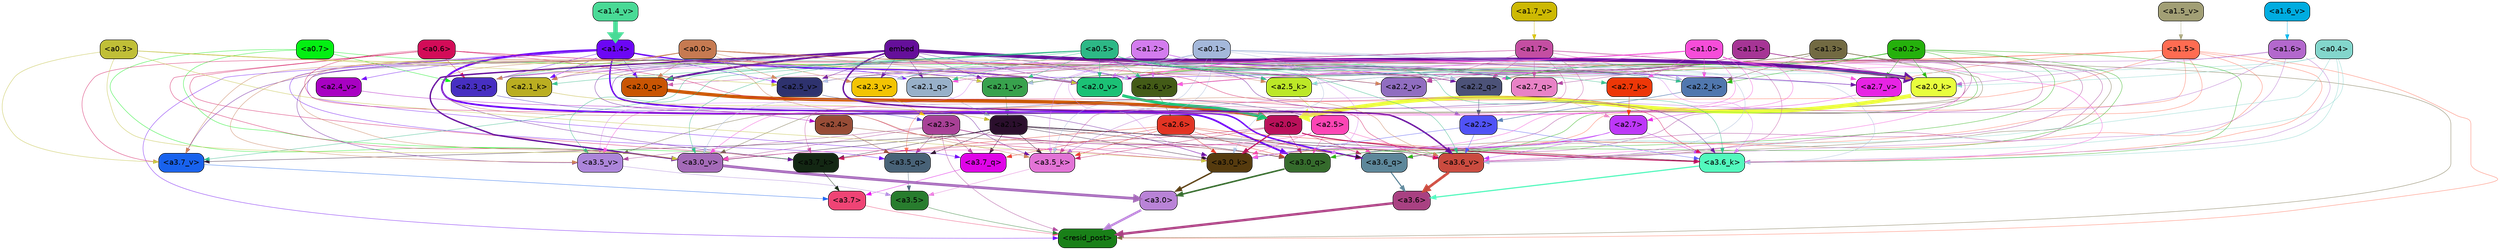 strict digraph "" {
	graph [bgcolor=transparent,
		layout=dot,
		overlap=false,
		splines=true
	];
	"<a3.7>"	[color=black,
		fillcolor="#ef4475",
		fontname=Helvetica,
		shape=box,
		style="filled, rounded"];
	"<resid_post>"	[color=black,
		fillcolor="#198018",
		fontname=Helvetica,
		shape=box,
		style="filled, rounded"];
	"<a3.7>" -> "<resid_post>"	[color="#ef4475",
		penwidth=0.6239100098609924];
	"<a3.6>"	[color=black,
		fillcolor="#a94182",
		fontname=Helvetica,
		shape=box,
		style="filled, rounded"];
	"<a3.6>" -> "<resid_post>"	[color="#a94182",
		penwidth=4.569062113761902];
	"<a3.5>"	[color=black,
		fillcolor="#287d2e",
		fontname=Helvetica,
		shape=box,
		style="filled, rounded"];
	"<a3.5>" -> "<resid_post>"	[color="#287d2e",
		penwidth=0.6];
	"<a3.0>"	[color=black,
		fillcolor="#b983d7",
		fontname=Helvetica,
		shape=box,
		style="filled, rounded"];
	"<a3.0>" -> "<resid_post>"	[color="#b983d7",
		penwidth=4.283544182777405];
	"<a2.3>"	[color=black,
		fillcolor="#a84096",
		fontname=Helvetica,
		shape=box,
		style="filled, rounded"];
	"<a2.3>" -> "<resid_post>"	[color="#a84096",
		penwidth=0.6];
	"<a3.7_q>"	[color=black,
		fillcolor="#df04e7",
		fontname=Helvetica,
		shape=box,
		style="filled, rounded"];
	"<a2.3>" -> "<a3.7_q>"	[color="#a84096",
		penwidth=0.6];
	"<a3.6_q>"	[color=black,
		fillcolor="#5d879a",
		fontname=Helvetica,
		shape=box,
		style="filled, rounded"];
	"<a2.3>" -> "<a3.6_q>"	[color="#a84096",
		penwidth=0.6];
	"<a3.5_q>"	[color=black,
		fillcolor="#486277",
		fontname=Helvetica,
		shape=box,
		style="filled, rounded"];
	"<a2.3>" -> "<a3.5_q>"	[color="#a84096",
		penwidth=0.6];
	"<a3.0_q>"	[color=black,
		fillcolor="#356b2c",
		fontname=Helvetica,
		shape=box,
		style="filled, rounded"];
	"<a2.3>" -> "<a3.0_q>"	[color="#a84096",
		penwidth=0.6];
	"<a3.0_k>"	[color=black,
		fillcolor="#563b0e",
		fontname=Helvetica,
		shape=box,
		style="filled, rounded"];
	"<a2.3>" -> "<a3.0_k>"	[color="#a84096",
		penwidth=0.6];
	"<a3.6_v>"	[color=black,
		fillcolor="#ca4b3f",
		fontname=Helvetica,
		shape=box,
		style="filled, rounded"];
	"<a2.3>" -> "<a3.6_v>"	[color="#a84096",
		penwidth=0.6];
	"<a3.5_v>"	[color=black,
		fillcolor="#ac85da",
		fontname=Helvetica,
		shape=box,
		style="filled, rounded"];
	"<a2.3>" -> "<a3.5_v>"	[color="#a84096",
		penwidth=0.6];
	"<a3.0_v>"	[color=black,
		fillcolor="#a46ab8",
		fontname=Helvetica,
		shape=box,
		style="filled, rounded"];
	"<a2.3>" -> "<a3.0_v>"	[color="#a84096",
		penwidth=0.6];
	"<a1.5>"	[color=black,
		fillcolor="#ff6c52",
		fontname=Helvetica,
		shape=box,
		style="filled, rounded"];
	"<a1.5>" -> "<resid_post>"	[color="#ff6c52",
		penwidth=0.6];
	"<a1.5>" -> "<a3.6_q>"	[color="#ff6c52",
		penwidth=0.6];
	"<a1.5>" -> "<a3.5_q>"	[color="#ff6c52",
		penwidth=0.6];
	"<a1.5>" -> "<a3.0_q>"	[color="#ff6c52",
		penwidth=0.6];
	"<a3.6_k>"	[color=black,
		fillcolor="#52f9bd",
		fontname=Helvetica,
		shape=box,
		style="filled, rounded"];
	"<a1.5>" -> "<a3.6_k>"	[color="#ff6c52",
		penwidth=0.6];
	"<a1.5>" -> "<a3.0_k>"	[color="#ff6c52",
		penwidth=0.6];
	"<a2.2_q>"	[color=black,
		fillcolor="#4c5278",
		fontname=Helvetica,
		shape=box,
		style="filled, rounded"];
	"<a1.5>" -> "<a2.2_q>"	[color="#ff6c52",
		penwidth=0.6];
	"<a2.7_v>"	[color=black,
		fillcolor="#e723e4",
		fontname=Helvetica,
		shape=box,
		style="filled, rounded"];
	"<a1.5>" -> "<a2.7_v>"	[color="#ff6c52",
		penwidth=0.6];
	"<a2.6_v>"	[color=black,
		fillcolor="#435b17",
		fontname=Helvetica,
		shape=box,
		style="filled, rounded"];
	"<a1.5>" -> "<a2.6_v>"	[color="#ff6c52",
		penwidth=0.6];
	"<a2.1_v>"	[color=black,
		fillcolor="#38a24d",
		fontname=Helvetica,
		shape=box,
		style="filled, rounded"];
	"<a1.5>" -> "<a2.1_v>"	[color="#ff6c52",
		penwidth=0.6];
	"<a1.4>"	[color=black,
		fillcolor="#6c06f5",
		fontname=Helvetica,
		shape=box,
		style="filled, rounded"];
	"<a1.4>" -> "<resid_post>"	[color="#6c06f5",
		penwidth=0.6];
	"<a1.4>" -> "<a3.7_q>"	[color="#6c06f5",
		penwidth=0.6];
	"<a1.4>" -> "<a3.6_q>"	[color="#6c06f5",
		penwidth=2.7536282539367676];
	"<a1.4>" -> "<a3.5_q>"	[color="#6c06f5",
		penwidth=0.6];
	"<a1.4>" -> "<a3.0_q>"	[color="#6c06f5",
		penwidth=3.3369133472442627];
	"<a2.3_q>"	[color=black,
		fillcolor="#472fc2",
		fontname=Helvetica,
		shape=box,
		style="filled, rounded"];
	"<a1.4>" -> "<a2.3_q>"	[color="#6c06f5",
		penwidth=0.6];
	"<a1.4>" -> "<a2.2_q>"	[color="#6c06f5",
		penwidth=0.6];
	"<a2.1_q>"	[color=black,
		fillcolor="#98b0c9",
		fontname=Helvetica,
		shape=box,
		style="filled, rounded"];
	"<a1.4>" -> "<a2.1_q>"	[color="#6c06f5",
		penwidth=0.6];
	"<a2.0_q>"	[color=black,
		fillcolor="#c95503",
		fontname=Helvetica,
		shape=box,
		style="filled, rounded"];
	"<a1.4>" -> "<a2.0_q>"	[color="#6c06f5",
		penwidth=0.6];
	"<a2.1_k>"	[color=black,
		fillcolor="#baae21",
		fontname=Helvetica,
		shape=box,
		style="filled, rounded"];
	"<a1.4>" -> "<a2.1_k>"	[color="#6c06f5",
		penwidth=0.6];
	"<a1.4>" -> "<a2.7_v>"	[color="#6c06f5",
		penwidth=0.6];
	"<a1.4>" -> "<a2.6_v>"	[color="#6c06f5",
		penwidth=0.6];
	"<a2.5_v>"	[color=black,
		fillcolor="#2e326e",
		fontname=Helvetica,
		shape=box,
		style="filled, rounded"];
	"<a1.4>" -> "<a2.5_v>"	[color="#6c06f5",
		penwidth=0.6];
	"<a2.4_v>"	[color=black,
		fillcolor="#a801c2",
		fontname=Helvetica,
		shape=box,
		style="filled, rounded"];
	"<a1.4>" -> "<a2.4_v>"	[color="#6c06f5",
		penwidth=0.6];
	"<a1.4>" -> "<a2.1_v>"	[color="#6c06f5",
		penwidth=0.6];
	"<a2.0_v>"	[color=black,
		fillcolor="#1bc175",
		fontname=Helvetica,
		shape=box,
		style="filled, rounded"];
	"<a1.4>" -> "<a2.0_v>"	[color="#6c06f5",
		penwidth=2.2818827629089355];
	"<a1.3>"	[color=black,
		fillcolor="#726a42",
		fontname=Helvetica,
		shape=box,
		style="filled, rounded"];
	"<a1.3>" -> "<resid_post>"	[color="#726a42",
		penwidth=0.6];
	"<a1.3>" -> "<a3.6_v>"	[color="#726a42",
		penwidth=0.6];
	"<a1.3>" -> "<a3.5_v>"	[color="#726a42",
		penwidth=0.6];
	"<a1.3>" -> "<a3.0_v>"	[color="#726a42",
		penwidth=0.6];
	"<a1.3>" -> "<a2.2_q>"	[color="#726a42",
		penwidth=0.6];
	"<a1.3>" -> "<a2.1_q>"	[color="#726a42",
		penwidth=0.6];
	"<a2.2_k>"	[color=black,
		fillcolor="#5077ae",
		fontname=Helvetica,
		shape=box,
		style="filled, rounded"];
	"<a1.3>" -> "<a2.2_k>"	[color="#726a42",
		penwidth=0.6];
	"<a1.3>" -> "<a2.5_v>"	[color="#726a42",
		penwidth=0.6];
	"<a3.7_q>" -> "<a3.7>"	[color="#df04e7",
		penwidth=0.6];
	"<a3.6_q>" -> "<a3.6>"	[color="#5d879a",
		penwidth=2.0344843566417694];
	"<a3.5_q>" -> "<a3.5>"	[color="#486277",
		penwidth=0.6];
	"<a3.0_q>" -> "<a3.0>"	[color="#356b2c",
		penwidth=2.863015294075012];
	"<a3.7_k>"	[color=black,
		fillcolor="#132713",
		fontname=Helvetica,
		shape=box,
		style="filled, rounded"];
	"<a3.7_k>" -> "<a3.7>"	[color="#132713",
		penwidth=0.6];
	"<a3.6_k>" -> "<a3.6>"	[color="#52f9bd",
		penwidth=2.1770318150520325];
	"<a3.5_k>"	[color=black,
		fillcolor="#e273d6",
		fontname=Helvetica,
		shape=box,
		style="filled, rounded"];
	"<a3.5_k>" -> "<a3.5>"	[color="#e273d6",
		penwidth=0.6];
	"<a3.0_k>" -> "<a3.0>"	[color="#563b0e",
		penwidth=2.6323853135108948];
	"<a3.7_v>"	[color=black,
		fillcolor="#1862ed",
		fontname=Helvetica,
		shape=box,
		style="filled, rounded"];
	"<a3.7_v>" -> "<a3.7>"	[color="#1862ed",
		penwidth=0.6];
	"<a3.6_v>" -> "<a3.6>"	[color="#ca4b3f",
		penwidth=4.972373723983765];
	"<a3.5_v>" -> "<a3.5>"	[color="#ac85da",
		penwidth=0.6];
	"<a3.0_v>" -> "<a3.0>"	[color="#a46ab8",
		penwidth=5.1638524532318115];
	"<a2.6>"	[color=black,
		fillcolor="#e23423",
		fontname=Helvetica,
		shape=box,
		style="filled, rounded"];
	"<a2.6>" -> "<a3.7_q>"	[color="#e23423",
		penwidth=0.6];
	"<a2.6>" -> "<a3.6_q>"	[color="#e23423",
		penwidth=0.6];
	"<a2.6>" -> "<a3.0_q>"	[color="#e23423",
		penwidth=0.6];
	"<a2.6>" -> "<a3.7_k>"	[color="#e23423",
		penwidth=0.6];
	"<a2.6>" -> "<a3.6_k>"	[color="#e23423",
		penwidth=0.6];
	"<a2.6>" -> "<a3.5_k>"	[color="#e23423",
		penwidth=0.6];
	"<a2.6>" -> "<a3.0_k>"	[color="#e23423",
		penwidth=0.6];
	"<a2.1>"	[color=black,
		fillcolor="#2b0f2d",
		fontname=Helvetica,
		shape=box,
		style="filled, rounded"];
	"<a2.1>" -> "<a3.7_q>"	[color="#2b0f2d",
		penwidth=0.6];
	"<a2.1>" -> "<a3.6_q>"	[color="#2b0f2d",
		penwidth=0.6];
	"<a2.1>" -> "<a3.5_q>"	[color="#2b0f2d",
		penwidth=0.6];
	"<a2.1>" -> "<a3.0_q>"	[color="#2b0f2d",
		penwidth=0.6];
	"<a2.1>" -> "<a3.7_k>"	[color="#2b0f2d",
		penwidth=0.6];
	"<a2.1>" -> "<a3.6_k>"	[color="#2b0f2d",
		penwidth=0.6];
	"<a2.1>" -> "<a3.5_k>"	[color="#2b0f2d",
		penwidth=0.6];
	"<a2.1>" -> "<a3.0_k>"	[color="#2b0f2d",
		penwidth=0.6];
	"<a2.1>" -> "<a3.7_v>"	[color="#2b0f2d",
		penwidth=0.6];
	"<a2.1>" -> "<a3.6_v>"	[color="#2b0f2d",
		penwidth=0.6];
	"<a2.1>" -> "<a3.0_v>"	[color="#2b0f2d",
		penwidth=0.6];
	"<a2.7>"	[color=black,
		fillcolor="#bd37f8",
		fontname=Helvetica,
		shape=box,
		style="filled, rounded"];
	"<a2.7>" -> "<a3.6_q>"	[color="#bd37f8",
		penwidth=0.6];
	"<a2.7>" -> "<a3.0_q>"	[color="#bd37f8",
		penwidth=0.6];
	"<a2.7>" -> "<a3.6_k>"	[color="#bd37f8",
		penwidth=0.6];
	"<a2.7>" -> "<a3.0_k>"	[color="#bd37f8",
		penwidth=0.6];
	"<a2.7>" -> "<a3.6_v>"	[color="#bd37f8",
		penwidth=0.6];
	"<a2.5>"	[color=black,
		fillcolor="#fc45b5",
		fontname=Helvetica,
		shape=box,
		style="filled, rounded"];
	"<a2.5>" -> "<a3.6_q>"	[color="#fc45b5",
		penwidth=0.6];
	"<a2.5>" -> "<a3.0_q>"	[color="#fc45b5",
		penwidth=0.6];
	"<a2.5>" -> "<a3.0_k>"	[color="#fc45b5",
		penwidth=0.6];
	"<a2.5>" -> "<a3.6_v>"	[color="#fc45b5",
		penwidth=0.6];
	"<a2.5>" -> "<a3.0_v>"	[color="#fc45b5",
		penwidth=0.6];
	"<a2.0>"	[color=black,
		fillcolor="#ba105a",
		fontname=Helvetica,
		shape=box,
		style="filled, rounded"];
	"<a2.0>" -> "<a3.6_q>"	[color="#ba105a",
		penwidth=0.6];
	"<a2.0>" -> "<a3.0_q>"	[color="#ba105a",
		penwidth=0.6];
	"<a2.0>" -> "<a3.7_k>"	[color="#ba105a",
		penwidth=0.6];
	"<a2.0>" -> "<a3.6_k>"	[color="#ba105a",
		penwidth=1.7047871947288513];
	"<a2.0>" -> "<a3.5_k>"	[color="#ba105a",
		penwidth=0.6];
	"<a2.0>" -> "<a3.0_k>"	[color="#ba105a",
		penwidth=2.239806979894638];
	"<a1.1>"	[color=black,
		fillcolor="#a63595",
		fontname=Helvetica,
		shape=box,
		style="filled, rounded"];
	"<a1.1>" -> "<a3.6_q>"	[color="#a63595",
		penwidth=0.6];
	"<a1.1>" -> "<a3.0_q>"	[color="#a63595",
		penwidth=0.6];
	"<a1.1>" -> "<a3.0_k>"	[color="#a63595",
		penwidth=0.6];
	"<a1.1>" -> "<a3.6_v>"	[color="#a63595",
		penwidth=0.6];
	"<a2.7_q>"	[color=black,
		fillcolor="#e882c6",
		fontname=Helvetica,
		shape=box,
		style="filled, rounded"];
	"<a1.1>" -> "<a2.7_q>"	[color="#a63595",
		penwidth=0.6];
	"<a2.5_k>"	[color=black,
		fillcolor="#bce827",
		fontname=Helvetica,
		shape=box,
		style="filled, rounded"];
	"<a1.1>" -> "<a2.5_k>"	[color="#a63595",
		penwidth=0.6];
	"<a2.0_k>"	[color=black,
		fillcolor="#e8fe3d",
		fontname=Helvetica,
		shape=box,
		style="filled, rounded"];
	"<a1.1>" -> "<a2.0_k>"	[color="#a63595",
		penwidth=0.6];
	"<a1.1>" -> "<a2.6_v>"	[color="#a63595",
		penwidth=0.6];
	"<a2.2_v>"	[color=black,
		fillcolor="#906dc0",
		fontname=Helvetica,
		shape=box,
		style="filled, rounded"];
	"<a1.1>" -> "<a2.2_v>"	[color="#a63595",
		penwidth=0.6];
	"<a1.1>" -> "<a2.1_v>"	[color="#a63595",
		penwidth=0.6];
	"<a1.1>" -> "<a2.0_v>"	[color="#a63595",
		penwidth=0.6];
	"<a0.4>"	[color=black,
		fillcolor="#83d6cc",
		fontname=Helvetica,
		shape=box,
		style="filled, rounded"];
	"<a0.4>" -> "<a3.6_q>"	[color="#83d6cc",
		penwidth=0.6];
	"<a0.4>" -> "<a3.0_q>"	[color="#83d6cc",
		penwidth=0.6];
	"<a0.4>" -> "<a3.6_k>"	[color="#83d6cc",
		penwidth=0.6];
	"<a0.4>" -> "<a2.5_k>"	[color="#83d6cc",
		penwidth=0.6];
	"<a0.4>" -> "<a2.0_k>"	[color="#83d6cc",
		penwidth=0.6];
	"<a0.2>"	[color=black,
		fillcolor="#25b10c",
		fontname=Helvetica,
		shape=box,
		style="filled, rounded"];
	"<a0.2>" -> "<a3.6_q>"	[color="#25b10c",
		penwidth=0.6];
	"<a0.2>" -> "<a3.0_q>"	[color="#25b10c",
		penwidth=0.6];
	"<a0.2>" -> "<a3.6_k>"	[color="#25b10c",
		penwidth=0.6];
	"<a0.2>" -> "<a3.0_k>"	[color="#25b10c",
		penwidth=0.6];
	"<a0.2>" -> "<a2.2_q>"	[color="#25b10c",
		penwidth=0.6];
	"<a0.2>" -> "<a2.2_k>"	[color="#25b10c",
		penwidth=0.6];
	"<a0.2>" -> "<a2.0_k>"	[color="#25b10c",
		penwidth=0.6];
	"<a0.2>" -> "<a2.7_v>"	[color="#25b10c",
		penwidth=0.6];
	"<a0.2>" -> "<a2.1_v>"	[color="#25b10c",
		penwidth=0.6];
	"<a0.2>" -> "<a2.0_v>"	[color="#25b10c",
		penwidth=0.6];
	"<a2.4>"	[color=black,
		fillcolor="#974c36",
		fontname=Helvetica,
		shape=box,
		style="filled, rounded"];
	"<a2.4>" -> "<a3.5_q>"	[color="#974c36",
		penwidth=0.6];
	"<a2.4>" -> "<a3.0_q>"	[color="#974c36",
		penwidth=0.6];
	"<a1.2>"	[color=black,
		fillcolor="#d37cee",
		fontname=Helvetica,
		shape=box,
		style="filled, rounded"];
	"<a1.2>" -> "<a3.0_q>"	[color="#d37cee",
		penwidth=0.6];
	"<a1.2>" -> "<a3.6_k>"	[color="#d37cee",
		penwidth=0.6];
	"<a1.2>" -> "<a3.5_k>"	[color="#d37cee",
		penwidth=0.6];
	"<a1.2>" -> "<a3.0_k>"	[color="#d37cee",
		penwidth=0.6];
	"<a1.2>" -> "<a3.5_v>"	[color="#d37cee",
		penwidth=0.6];
	"<a1.2>" -> "<a2.7_q>"	[color="#d37cee",
		penwidth=0.6];
	"<a1.2>" -> "<a2.2_q>"	[color="#d37cee",
		penwidth=0.6];
	"<a1.2>" -> "<a2.2_k>"	[color="#d37cee",
		penwidth=0.6];
	"<a1.2>" -> "<a2.6_v>"	[color="#d37cee",
		penwidth=0.6];
	"<a1.2>" -> "<a2.5_v>"	[color="#d37cee",
		penwidth=0.6];
	"<a2.3_v>"	[color=black,
		fillcolor="#f3c403",
		fontname=Helvetica,
		shape=box,
		style="filled, rounded"];
	"<a1.2>" -> "<a2.3_v>"	[color="#d37cee",
		penwidth=0.6];
	"<a1.2>" -> "<a2.0_v>"	[color="#d37cee",
		penwidth=0.6];
	"<a1.7>"	[color=black,
		fillcolor="#c44ea2",
		fontname=Helvetica,
		shape=box,
		style="filled, rounded"];
	"<a1.7>" -> "<a3.7_k>"	[color="#c44ea2",
		penwidth=0.6];
	"<a1.7>" -> "<a3.5_k>"	[color="#c44ea2",
		penwidth=0.6];
	"<a1.7>" -> "<a3.6_v>"	[color="#c44ea2",
		penwidth=0.6];
	"<a1.7>" -> "<a2.7_q>"	[color="#c44ea2",
		penwidth=0.6];
	"<a1.7>" -> "<a2.2_q>"	[color="#c44ea2",
		penwidth=0.6];
	"<a1.7>" -> "<a2.0_q>"	[color="#c44ea2",
		penwidth=0.6];
	"<a1.7>" -> "<a2.2_k>"	[color="#c44ea2",
		penwidth=0.6];
	"<a1.7>" -> "<a2.0_k>"	[color="#c44ea2",
		penwidth=0.6];
	"<a1.7>" -> "<a2.5_v>"	[color="#c44ea2",
		penwidth=0.6];
	"<a1.7>" -> "<a2.3_v>"	[color="#c44ea2",
		penwidth=0.6];
	"<a1.7>" -> "<a2.2_v>"	[color="#c44ea2",
		penwidth=0.6];
	"<a0.7>"	[color=black,
		fillcolor="#04ef12",
		fontname=Helvetica,
		shape=box,
		style="filled, rounded"];
	"<a0.7>" -> "<a3.7_k>"	[color="#04ef12",
		penwidth=0.6];
	"<a0.7>" -> "<a3.0_v>"	[color="#04ef12",
		penwidth=0.6];
	"<a0.7>" -> "<a2.3_q>"	[color="#04ef12",
		penwidth=0.6];
	"<a0.7>" -> "<a2.2_q>"	[color="#04ef12",
		penwidth=0.6];
	"<a0.6>"	[color=black,
		fillcolor="#d30c58",
		fontname=Helvetica,
		shape=box,
		style="filled, rounded"];
	"<a0.6>" -> "<a3.7_k>"	[color="#d30c58",
		penwidth=0.6];
	"<a0.6>" -> "<a3.6_k>"	[color="#d30c58",
		penwidth=0.6];
	"<a0.6>" -> "<a3.0_k>"	[color="#d30c58",
		penwidth=0.6];
	"<a0.6>" -> "<a3.7_v>"	[color="#d30c58",
		penwidth=0.6];
	"<a0.6>" -> "<a3.6_v>"	[color="#d30c58",
		penwidth=0.6];
	"<a0.6>" -> "<a3.0_v>"	[color="#d30c58",
		penwidth=0.6];
	"<a0.6>" -> "<a2.3_q>"	[color="#d30c58",
		penwidth=0.6];
	"<a0.6>" -> "<a2.2_q>"	[color="#d30c58",
		penwidth=0.6];
	embed	[color=black,
		fillcolor="#650f9a",
		fontname=Helvetica,
		shape=box,
		style="filled, rounded"];
	embed -> "<a3.7_k>"	[color="#650f9a",
		penwidth=0.6];
	embed -> "<a3.6_k>"	[color="#650f9a",
		penwidth=0.6];
	embed -> "<a3.5_k>"	[color="#650f9a",
		penwidth=0.6];
	embed -> "<a3.0_k>"	[color="#650f9a",
		penwidth=0.6];
	embed -> "<a3.7_v>"	[color="#650f9a",
		penwidth=0.6];
	embed -> "<a3.6_v>"	[color="#650f9a",
		penwidth=2.7369276881217957];
	embed -> "<a3.5_v>"	[color="#650f9a",
		penwidth=0.6];
	embed -> "<a3.0_v>"	[color="#650f9a",
		penwidth=2.5778204202651978];
	embed -> "<a2.7_q>"	[color="#650f9a",
		penwidth=0.6];
	embed -> "<a2.3_q>"	[color="#650f9a",
		penwidth=0.6];
	embed -> "<a2.2_q>"	[color="#650f9a",
		penwidth=0.6];
	embed -> "<a2.1_q>"	[color="#650f9a",
		penwidth=0.6];
	embed -> "<a2.0_q>"	[color="#650f9a",
		penwidth=3.459219217300415];
	embed -> "<a2.5_k>"	[color="#650f9a",
		penwidth=0.6];
	embed -> "<a2.2_k>"	[color="#650f9a",
		penwidth=0.6363201141357422];
	embed -> "<a2.1_k>"	[color="#650f9a",
		penwidth=0.6];
	embed -> "<a2.0_k>"	[color="#650f9a",
		penwidth=6.407642982900143];
	embed -> "<a2.7_v>"	[color="#650f9a",
		penwidth=0.6];
	embed -> "<a2.6_v>"	[color="#650f9a",
		penwidth=0.6];
	embed -> "<a2.5_v>"	[color="#650f9a",
		penwidth=0.6];
	embed -> "<a2.3_v>"	[color="#650f9a",
		penwidth=0.6];
	embed -> "<a2.2_v>"	[color="#650f9a",
		penwidth=0.6175012588500977];
	embed -> "<a2.1_v>"	[color="#650f9a",
		penwidth=0.6];
	embed -> "<a2.0_v>"	[color="#650f9a",
		penwidth=0.6];
	"<a2.2>"	[color=black,
		fillcolor="#5052f6",
		fontname=Helvetica,
		shape=box,
		style="filled, rounded"];
	"<a2.2>" -> "<a3.6_k>"	[color="#5052f6",
		penwidth=0.6];
	"<a2.2>" -> "<a3.0_k>"	[color="#5052f6",
		penwidth=0.6];
	"<a2.2>" -> "<a3.6_v>"	[color="#5052f6",
		penwidth=0.6];
	"<a1.6>"	[color=black,
		fillcolor="#b368cd",
		fontname=Helvetica,
		shape=box,
		style="filled, rounded"];
	"<a1.6>" -> "<a3.6_k>"	[color="#b368cd",
		penwidth=0.6];
	"<a1.6>" -> "<a3.5_k>"	[color="#b368cd",
		penwidth=0.6];
	"<a1.6>" -> "<a3.6_v>"	[color="#b368cd",
		penwidth=0.6];
	"<a1.6>" -> "<a2.0_k>"	[color="#b368cd",
		penwidth=0.6];
	"<a1.6>" -> "<a2.0_v>"	[color="#b368cd",
		penwidth=0.6];
	"<a1.0>"	[color=black,
		fillcolor="#f64dd9",
		fontname=Helvetica,
		shape=box,
		style="filled, rounded"];
	"<a1.0>" -> "<a3.6_k>"	[color="#f64dd9",
		penwidth=0.6];
	"<a1.0>" -> "<a3.0_k>"	[color="#f64dd9",
		penwidth=0.6];
	"<a1.0>" -> "<a3.6_v>"	[color="#f64dd9",
		penwidth=0.6];
	"<a1.0>" -> "<a3.5_v>"	[color="#f64dd9",
		penwidth=0.6];
	"<a1.0>" -> "<a3.0_v>"	[color="#f64dd9",
		penwidth=0.6];
	"<a1.0>" -> "<a2.3_q>"	[color="#f64dd9",
		penwidth=0.6];
	"<a1.0>" -> "<a2.2_q>"	[color="#f64dd9",
		penwidth=0.6];
	"<a1.0>" -> "<a2.1_q>"	[color="#f64dd9",
		penwidth=0.6];
	"<a2.7_k>"	[color=black,
		fillcolor="#ed3707",
		fontname=Helvetica,
		shape=box,
		style="filled, rounded"];
	"<a1.0>" -> "<a2.7_k>"	[color="#f64dd9",
		penwidth=0.6];
	"<a1.0>" -> "<a2.2_k>"	[color="#f64dd9",
		penwidth=0.6];
	"<a1.0>" -> "<a2.0_k>"	[color="#f64dd9",
		penwidth=0.6];
	"<a1.0>" -> "<a2.7_v>"	[color="#f64dd9",
		penwidth=0.6];
	"<a1.0>" -> "<a2.6_v>"	[color="#f64dd9",
		penwidth=0.6];
	"<a1.0>" -> "<a2.0_v>"	[color="#f64dd9",
		penwidth=1.2978954315185547];
	"<a0.5>"	[color=black,
		fillcolor="#2db886",
		fontname=Helvetica,
		shape=box,
		style="filled, rounded"];
	"<a0.5>" -> "<a3.6_k>"	[color="#2db886",
		penwidth=0.6];
	"<a0.5>" -> "<a3.7_v>"	[color="#2db886",
		penwidth=0.6];
	"<a0.5>" -> "<a3.6_v>"	[color="#2db886",
		penwidth=0.6];
	"<a0.5>" -> "<a3.5_v>"	[color="#2db886",
		penwidth=0.6];
	"<a0.5>" -> "<a3.0_v>"	[color="#2db886",
		penwidth=0.6];
	"<a0.5>" -> "<a2.7_q>"	[color="#2db886",
		penwidth=0.6];
	"<a0.5>" -> "<a2.3_q>"	[color="#2db886",
		penwidth=0.6];
	"<a0.5>" -> "<a2.2_q>"	[color="#2db886",
		penwidth=0.6];
	"<a0.5>" -> "<a2.1_q>"	[color="#2db886",
		penwidth=0.6];
	"<a0.5>" -> "<a2.0_q>"	[color="#2db886",
		penwidth=0.6];
	"<a0.5>" -> "<a2.7_k>"	[color="#2db886",
		penwidth=0.6];
	"<a0.5>" -> "<a2.5_k>"	[color="#2db886",
		penwidth=0.6];
	"<a0.5>" -> "<a2.2_k>"	[color="#2db886",
		penwidth=0.6];
	"<a0.5>" -> "<a2.1_k>"	[color="#2db886",
		penwidth=0.6];
	"<a0.5>" -> "<a2.0_k>"	[color="#2db886",
		penwidth=0.7721366882324219];
	"<a0.5>" -> "<a2.6_v>"	[color="#2db886",
		penwidth=0.6];
	"<a0.5>" -> "<a2.3_v>"	[color="#2db886",
		penwidth=0.6];
	"<a0.5>" -> "<a2.1_v>"	[color="#2db886",
		penwidth=0.6];
	"<a0.5>" -> "<a2.0_v>"	[color="#2db886",
		penwidth=0.6];
	"<a0.1>"	[color=black,
		fillcolor="#a4b8da",
		fontname=Helvetica,
		shape=box,
		style="filled, rounded"];
	"<a0.1>" -> "<a3.6_k>"	[color="#a4b8da",
		penwidth=0.6];
	"<a0.1>" -> "<a3.5_k>"	[color="#a4b8da",
		penwidth=0.6];
	"<a0.1>" -> "<a3.0_k>"	[color="#a4b8da",
		penwidth=0.6];
	"<a0.1>" -> "<a3.6_v>"	[color="#a4b8da",
		penwidth=0.6];
	"<a0.1>" -> "<a3.0_v>"	[color="#a4b8da",
		penwidth=0.6];
	"<a0.1>" -> "<a2.3_q>"	[color="#a4b8da",
		penwidth=0.6];
	"<a0.1>" -> "<a2.2_q>"	[color="#a4b8da",
		penwidth=0.6];
	"<a0.1>" -> "<a2.2_k>"	[color="#a4b8da",
		penwidth=0.6];
	"<a0.1>" -> "<a2.0_k>"	[color="#a4b8da",
		penwidth=0.6];
	"<a0.1>" -> "<a2.5_v>"	[color="#a4b8da",
		penwidth=0.6];
	"<a0.1>" -> "<a2.3_v>"	[color="#a4b8da",
		penwidth=0.6];
	"<a0.1>" -> "<a2.1_v>"	[color="#a4b8da",
		penwidth=0.6];
	"<a0.1>" -> "<a2.0_v>"	[color="#a4b8da",
		penwidth=0.6];
	"<a0.0>"	[color=black,
		fillcolor="#c67a51",
		fontname=Helvetica,
		shape=box,
		style="filled, rounded"];
	"<a0.0>" -> "<a3.5_k>"	[color="#c67a51",
		penwidth=0.6];
	"<a0.0>" -> "<a3.7_v>"	[color="#c67a51",
		penwidth=0.6];
	"<a0.0>" -> "<a3.6_v>"	[color="#c67a51",
		penwidth=0.6];
	"<a0.0>" -> "<a3.5_v>"	[color="#c67a51",
		penwidth=0.6];
	"<a0.0>" -> "<a3.0_v>"	[color="#c67a51",
		penwidth=0.6];
	"<a0.0>" -> "<a2.3_q>"	[color="#c67a51",
		penwidth=0.6];
	"<a0.0>" -> "<a2.0_q>"	[color="#c67a51",
		penwidth=0.6];
	"<a0.0>" -> "<a2.5_k>"	[color="#c67a51",
		penwidth=0.6];
	"<a0.0>" -> "<a2.1_k>"	[color="#c67a51",
		penwidth=0.6];
	"<a0.0>" -> "<a2.0_k>"	[color="#c67a51",
		penwidth=0.6];
	"<a0.0>" -> "<a2.5_v>"	[color="#c67a51",
		penwidth=0.6];
	"<a0.0>" -> "<a2.3_v>"	[color="#c67a51",
		penwidth=0.6];
	"<a0.0>" -> "<a2.2_v>"	[color="#c67a51",
		penwidth=0.6];
	"<a0.0>" -> "<a2.0_v>"	[color="#c67a51",
		penwidth=0.6];
	"<a0.3>"	[color=black,
		fillcolor="#c0bf37",
		fontname=Helvetica,
		shape=box,
		style="filled, rounded"];
	"<a0.3>" -> "<a3.0_k>"	[color="#c0bf37",
		penwidth=0.6];
	"<a0.3>" -> "<a3.7_v>"	[color="#c0bf37",
		penwidth=0.6];
	"<a0.3>" -> "<a3.0_v>"	[color="#c0bf37",
		penwidth=0.6];
	"<a0.3>" -> "<a2.5_v>"	[color="#c0bf37",
		penwidth=0.6];
	"<a0.3>" -> "<a2.1_v>"	[color="#c0bf37",
		penwidth=0.6];
	"<a0.3>" -> "<a2.0_v>"	[color="#c0bf37",
		penwidth=0.6];
	"<a2.7_q>" -> "<a2.7>"	[color="#e882c6",
		penwidth=0.6];
	"<a2.3_q>" -> "<a2.3>"	[color="#472fc2",
		penwidth=0.6];
	"<a2.2_q>" -> "<a2.2>"	[color="#4c5278",
		penwidth=0.7441773414611816];
	"<a2.1_q>" -> "<a2.1>"	[color="#98b0c9",
		penwidth=0.6];
	"<a2.0_q>" -> "<a2.0>"	[color="#c95503",
		penwidth=6.422367453575134];
	"<a2.7_k>" -> "<a2.7>"	[color="#ed3707",
		penwidth=0.6];
	"<a2.5_k>" -> "<a2.5>"	[color="#bce827",
		penwidth=0.6];
	"<a2.2_k>" -> "<a2.2>"	[color="#5077ae",
		penwidth=0.8810110092163086];
	"<a2.1_k>" -> "<a2.1>"	[color="#baae21",
		penwidth=0.6];
	"<a2.0_k>" -> "<a2.0>"	[color="#e8fe3d",
		penwidth=7.398894429206848];
	"<a2.7_v>" -> "<a2.7>"	[color="#e723e4",
		penwidth=0.6];
	"<a2.6_v>" -> "<a2.6>"	[color="#435b17",
		penwidth=0.6];
	"<a2.5_v>" -> "<a2.5>"	[color="#2e326e",
		penwidth=0.6];
	"<a2.4_v>" -> "<a2.4>"	[color="#a801c2",
		penwidth=0.6];
	"<a2.3_v>" -> "<a2.3>"	[color="#f3c403",
		penwidth=0.6];
	"<a2.2_v>" -> "<a2.2>"	[color="#906dc0",
		penwidth=0.6];
	"<a2.1_v>" -> "<a2.1>"	[color="#38a24d",
		penwidth=0.6];
	"<a2.0_v>" -> "<a2.0>"	[color="#1bc175",
		penwidth=5.395828627049923];
	"<a1.7_v>"	[color=black,
		fillcolor="#cdb903",
		fontname=Helvetica,
		shape=box,
		style="filled, rounded"];
	"<a1.7_v>" -> "<a1.7>"	[color="#cdb903",
		penwidth=0.6];
	"<a1.6_v>"	[color=black,
		fillcolor="#00ace0",
		fontname=Helvetica,
		shape=box,
		style="filled, rounded"];
	"<a1.6_v>" -> "<a1.6>"	[color="#00ace0",
		penwidth=0.6];
	"<a1.5_v>"	[color=black,
		fillcolor="#a29f75",
		fontname=Helvetica,
		shape=box,
		style="filled, rounded"];
	"<a1.5_v>" -> "<a1.5>"	[color="#a29f75",
		penwidth=0.6];
	"<a1.4_v>"	[color=black,
		fillcolor="#49da96",
		fontname=Helvetica,
		shape=box,
		style="filled, rounded"];
	"<a1.4_v>" -> "<a1.4>"	[color="#49da96",
		penwidth=8.774570226669312];
}
